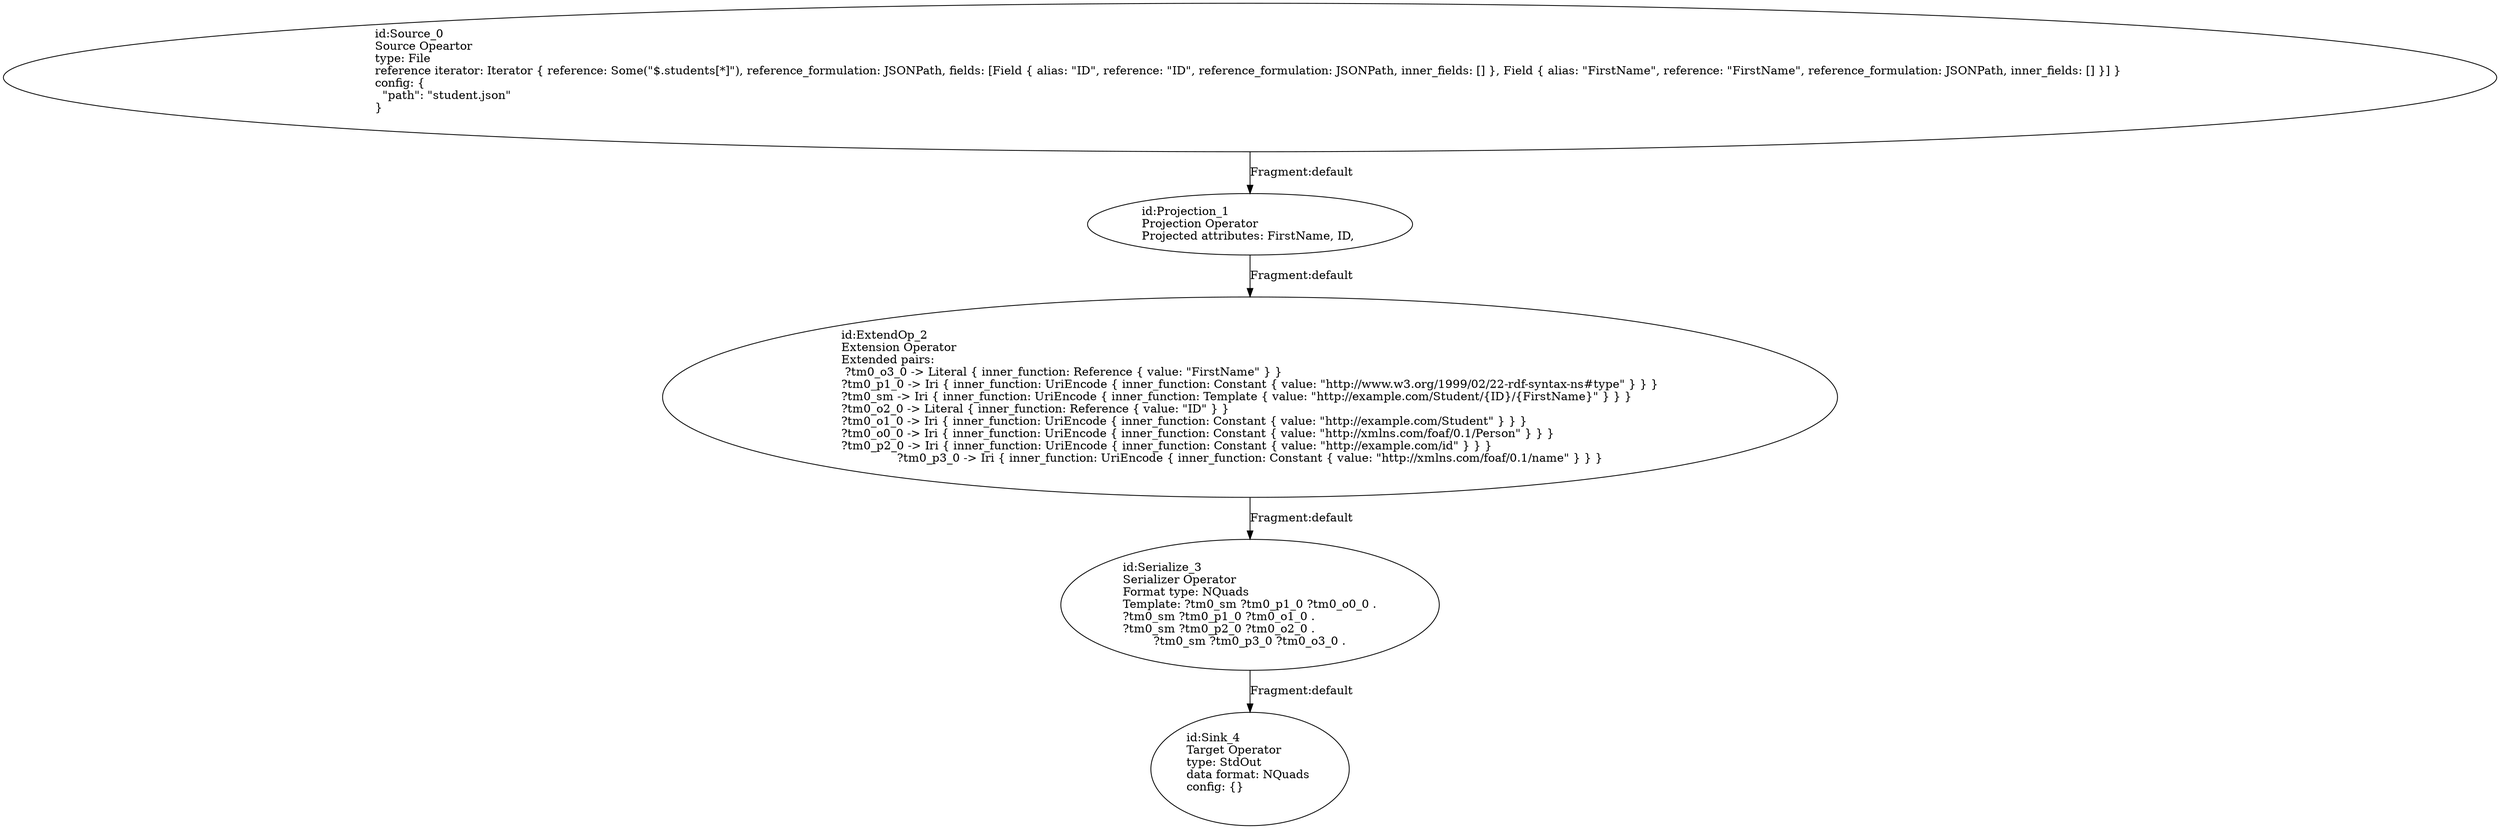 digraph {
    0 [ label = "id:Source_0 \lSource Opeartor\ltype: File \lreference iterator: Iterator { reference: Some(\"$.students[*]\"), reference_formulation: JSONPath, fields: [Field { alias: \"ID\", reference: \"ID\", reference_formulation: JSONPath, inner_fields: [] }, Field { alias: \"FirstName\", reference: \"FirstName\", reference_formulation: JSONPath, inner_fields: [] }] } \lconfig: {\l  \"path\": \"student.json\"\l}\l             " ]
    1 [ label = "id:Projection_1 \lProjection Operator\lProjected attributes: FirstName, ID, " ]
    2 [ label = "id:ExtendOp_2 \lExtension Operator\lExtended pairs: \l ?tm0_o3_0 -> Literal { inner_function: Reference { value: \"FirstName\" } }\l?tm0_p1_0 -> Iri { inner_function: UriEncode { inner_function: Constant { value: \"http://www.w3.org/1999/02/22-rdf-syntax-ns#type\" } } }\l?tm0_sm -> Iri { inner_function: UriEncode { inner_function: Template { value: \"http://example.com/Student/{ID}/{FirstName}\" } } }\l?tm0_o2_0 -> Literal { inner_function: Reference { value: \"ID\" } }\l?tm0_o1_0 -> Iri { inner_function: UriEncode { inner_function: Constant { value: \"http://example.com/Student\" } } }\l?tm0_o0_0 -> Iri { inner_function: UriEncode { inner_function: Constant { value: \"http://xmlns.com/foaf/0.1/Person\" } } }\l?tm0_p2_0 -> Iri { inner_function: UriEncode { inner_function: Constant { value: \"http://example.com/id\" } } }\l?tm0_p3_0 -> Iri { inner_function: UriEncode { inner_function: Constant { value: \"http://xmlns.com/foaf/0.1/name\" } } }" ]
    3 [ label = "id:Serialize_3 \lSerializer Operator\lFormat type: NQuads\lTemplate: ?tm0_sm ?tm0_p1_0 ?tm0_o0_0 .\l?tm0_sm ?tm0_p1_0 ?tm0_o1_0 .\l?tm0_sm ?tm0_p2_0 ?tm0_o2_0 .\l?tm0_sm ?tm0_p3_0 ?tm0_o3_0 ." ]
    4 [ label = "id:Sink_4 \lTarget Operator\ltype: StdOut \ldata format: NQuads \lconfig: {}\l             " ]
    0 -> 1 [ label = "Fragment:default" ]
    1 -> 2 [ label = "Fragment:default" ]
    2 -> 3 [ label = "Fragment:default" ]
    3 -> 4 [ label = "Fragment:default" ]
}

